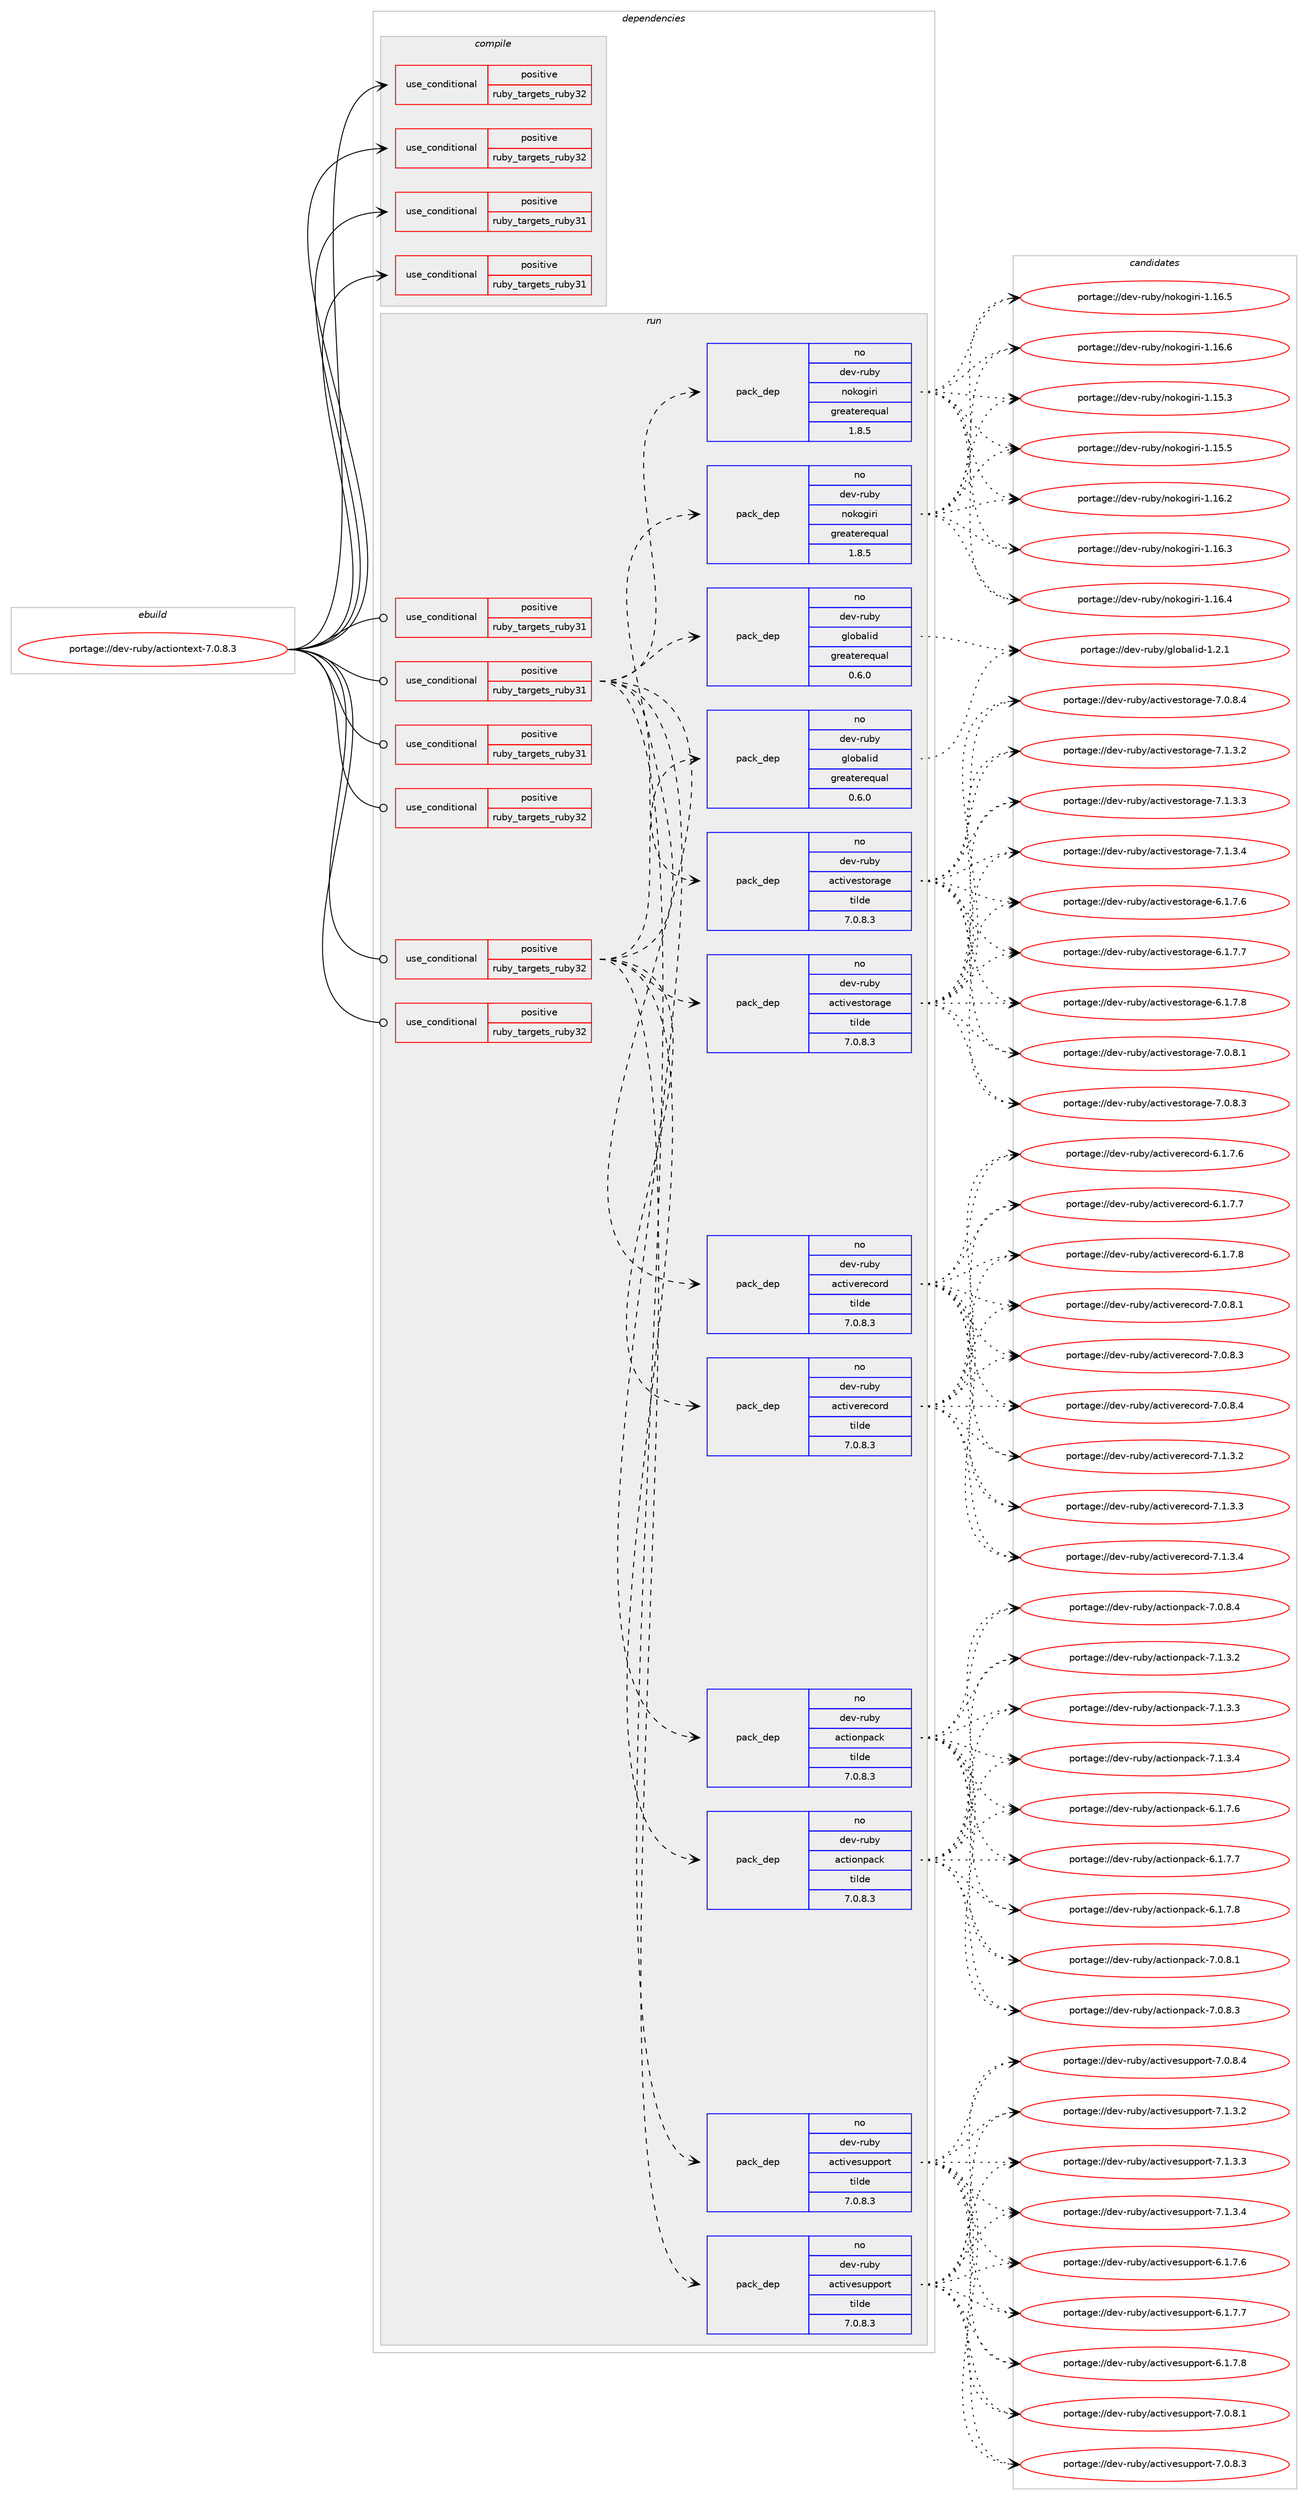 digraph prolog {

# *************
# Graph options
# *************

newrank=true;
concentrate=true;
compound=true;
graph [rankdir=LR,fontname=Helvetica,fontsize=10,ranksep=1.5];#, ranksep=2.5, nodesep=0.2];
edge  [arrowhead=vee];
node  [fontname=Helvetica,fontsize=10];

# **********
# The ebuild
# **********

subgraph cluster_leftcol {
color=gray;
rank=same;
label=<<i>ebuild</i>>;
id [label="portage://dev-ruby/actiontext-7.0.8.3", color=red, width=4, href="../dev-ruby/actiontext-7.0.8.3.svg"];
}

# ****************
# The dependencies
# ****************

subgraph cluster_midcol {
color=gray;
label=<<i>dependencies</i>>;
subgraph cluster_compile {
fillcolor="#eeeeee";
style=filled;
label=<<i>compile</i>>;
subgraph cond42031 {
dependency88148 [label=<<TABLE BORDER="0" CELLBORDER="1" CELLSPACING="0" CELLPADDING="4"><TR><TD ROWSPAN="3" CELLPADDING="10">use_conditional</TD></TR><TR><TD>positive</TD></TR><TR><TD>ruby_targets_ruby31</TD></TR></TABLE>>, shape=none, color=red];
# *** BEGIN UNKNOWN DEPENDENCY TYPE (TODO) ***
# dependency88148 -> package_dependency(portage://dev-ruby/actiontext-7.0.8.3,install,no,dev-lang,ruby,none,[,,],[slot(3.1)],[])
# *** END UNKNOWN DEPENDENCY TYPE (TODO) ***

}
id:e -> dependency88148:w [weight=20,style="solid",arrowhead="vee"];
subgraph cond42032 {
dependency88149 [label=<<TABLE BORDER="0" CELLBORDER="1" CELLSPACING="0" CELLPADDING="4"><TR><TD ROWSPAN="3" CELLPADDING="10">use_conditional</TD></TR><TR><TD>positive</TD></TR><TR><TD>ruby_targets_ruby31</TD></TR></TABLE>>, shape=none, color=red];
# *** BEGIN UNKNOWN DEPENDENCY TYPE (TODO) ***
# dependency88149 -> package_dependency(portage://dev-ruby/actiontext-7.0.8.3,install,no,virtual,rubygems,none,[,,],[],[use(enable(ruby_targets_ruby31),negative)])
# *** END UNKNOWN DEPENDENCY TYPE (TODO) ***

}
id:e -> dependency88149:w [weight=20,style="solid",arrowhead="vee"];
subgraph cond42033 {
dependency88150 [label=<<TABLE BORDER="0" CELLBORDER="1" CELLSPACING="0" CELLPADDING="4"><TR><TD ROWSPAN="3" CELLPADDING="10">use_conditional</TD></TR><TR><TD>positive</TD></TR><TR><TD>ruby_targets_ruby32</TD></TR></TABLE>>, shape=none, color=red];
# *** BEGIN UNKNOWN DEPENDENCY TYPE (TODO) ***
# dependency88150 -> package_dependency(portage://dev-ruby/actiontext-7.0.8.3,install,no,dev-lang,ruby,none,[,,],[slot(3.2)],[])
# *** END UNKNOWN DEPENDENCY TYPE (TODO) ***

}
id:e -> dependency88150:w [weight=20,style="solid",arrowhead="vee"];
subgraph cond42034 {
dependency88151 [label=<<TABLE BORDER="0" CELLBORDER="1" CELLSPACING="0" CELLPADDING="4"><TR><TD ROWSPAN="3" CELLPADDING="10">use_conditional</TD></TR><TR><TD>positive</TD></TR><TR><TD>ruby_targets_ruby32</TD></TR></TABLE>>, shape=none, color=red];
# *** BEGIN UNKNOWN DEPENDENCY TYPE (TODO) ***
# dependency88151 -> package_dependency(portage://dev-ruby/actiontext-7.0.8.3,install,no,virtual,rubygems,none,[,,],[],[use(enable(ruby_targets_ruby32),negative)])
# *** END UNKNOWN DEPENDENCY TYPE (TODO) ***

}
id:e -> dependency88151:w [weight=20,style="solid",arrowhead="vee"];
}
subgraph cluster_compileandrun {
fillcolor="#eeeeee";
style=filled;
label=<<i>compile and run</i>>;
}
subgraph cluster_run {
fillcolor="#eeeeee";
style=filled;
label=<<i>run</i>>;
subgraph cond42035 {
dependency88152 [label=<<TABLE BORDER="0" CELLBORDER="1" CELLSPACING="0" CELLPADDING="4"><TR><TD ROWSPAN="3" CELLPADDING="10">use_conditional</TD></TR><TR><TD>positive</TD></TR><TR><TD>ruby_targets_ruby31</TD></TR></TABLE>>, shape=none, color=red];
# *** BEGIN UNKNOWN DEPENDENCY TYPE (TODO) ***
# dependency88152 -> package_dependency(portage://dev-ruby/actiontext-7.0.8.3,run,no,dev-lang,ruby,none,[,,],[slot(3.1)],[])
# *** END UNKNOWN DEPENDENCY TYPE (TODO) ***

}
id:e -> dependency88152:w [weight=20,style="solid",arrowhead="odot"];
subgraph cond42036 {
dependency88153 [label=<<TABLE BORDER="0" CELLBORDER="1" CELLSPACING="0" CELLPADDING="4"><TR><TD ROWSPAN="3" CELLPADDING="10">use_conditional</TD></TR><TR><TD>positive</TD></TR><TR><TD>ruby_targets_ruby31</TD></TR></TABLE>>, shape=none, color=red];
subgraph pack44873 {
dependency88154 [label=<<TABLE BORDER="0" CELLBORDER="1" CELLSPACING="0" CELLPADDING="4" WIDTH="220"><TR><TD ROWSPAN="6" CELLPADDING="30">pack_dep</TD></TR><TR><TD WIDTH="110">no</TD></TR><TR><TD>dev-ruby</TD></TR><TR><TD>actionpack</TD></TR><TR><TD>tilde</TD></TR><TR><TD>7.0.8.3</TD></TR></TABLE>>, shape=none, color=blue];
}
dependency88153:e -> dependency88154:w [weight=20,style="dashed",arrowhead="vee"];
subgraph pack44874 {
dependency88155 [label=<<TABLE BORDER="0" CELLBORDER="1" CELLSPACING="0" CELLPADDING="4" WIDTH="220"><TR><TD ROWSPAN="6" CELLPADDING="30">pack_dep</TD></TR><TR><TD WIDTH="110">no</TD></TR><TR><TD>dev-ruby</TD></TR><TR><TD>activerecord</TD></TR><TR><TD>tilde</TD></TR><TR><TD>7.0.8.3</TD></TR></TABLE>>, shape=none, color=blue];
}
dependency88153:e -> dependency88155:w [weight=20,style="dashed",arrowhead="vee"];
subgraph pack44875 {
dependency88156 [label=<<TABLE BORDER="0" CELLBORDER="1" CELLSPACING="0" CELLPADDING="4" WIDTH="220"><TR><TD ROWSPAN="6" CELLPADDING="30">pack_dep</TD></TR><TR><TD WIDTH="110">no</TD></TR><TR><TD>dev-ruby</TD></TR><TR><TD>activestorage</TD></TR><TR><TD>tilde</TD></TR><TR><TD>7.0.8.3</TD></TR></TABLE>>, shape=none, color=blue];
}
dependency88153:e -> dependency88156:w [weight=20,style="dashed",arrowhead="vee"];
subgraph pack44876 {
dependency88157 [label=<<TABLE BORDER="0" CELLBORDER="1" CELLSPACING="0" CELLPADDING="4" WIDTH="220"><TR><TD ROWSPAN="6" CELLPADDING="30">pack_dep</TD></TR><TR><TD WIDTH="110">no</TD></TR><TR><TD>dev-ruby</TD></TR><TR><TD>activesupport</TD></TR><TR><TD>tilde</TD></TR><TR><TD>7.0.8.3</TD></TR></TABLE>>, shape=none, color=blue];
}
dependency88153:e -> dependency88157:w [weight=20,style="dashed",arrowhead="vee"];
subgraph pack44877 {
dependency88158 [label=<<TABLE BORDER="0" CELLBORDER="1" CELLSPACING="0" CELLPADDING="4" WIDTH="220"><TR><TD ROWSPAN="6" CELLPADDING="30">pack_dep</TD></TR><TR><TD WIDTH="110">no</TD></TR><TR><TD>dev-ruby</TD></TR><TR><TD>globalid</TD></TR><TR><TD>greaterequal</TD></TR><TR><TD>0.6.0</TD></TR></TABLE>>, shape=none, color=blue];
}
dependency88153:e -> dependency88158:w [weight=20,style="dashed",arrowhead="vee"];
subgraph pack44878 {
dependency88159 [label=<<TABLE BORDER="0" CELLBORDER="1" CELLSPACING="0" CELLPADDING="4" WIDTH="220"><TR><TD ROWSPAN="6" CELLPADDING="30">pack_dep</TD></TR><TR><TD WIDTH="110">no</TD></TR><TR><TD>dev-ruby</TD></TR><TR><TD>nokogiri</TD></TR><TR><TD>greaterequal</TD></TR><TR><TD>1.8.5</TD></TR></TABLE>>, shape=none, color=blue];
}
dependency88153:e -> dependency88159:w [weight=20,style="dashed",arrowhead="vee"];
}
id:e -> dependency88153:w [weight=20,style="solid",arrowhead="odot"];
subgraph cond42037 {
dependency88160 [label=<<TABLE BORDER="0" CELLBORDER="1" CELLSPACING="0" CELLPADDING="4"><TR><TD ROWSPAN="3" CELLPADDING="10">use_conditional</TD></TR><TR><TD>positive</TD></TR><TR><TD>ruby_targets_ruby31</TD></TR></TABLE>>, shape=none, color=red];
# *** BEGIN UNKNOWN DEPENDENCY TYPE (TODO) ***
# dependency88160 -> package_dependency(portage://dev-ruby/actiontext-7.0.8.3,run,no,virtual,rubygems,none,[,,],[],[use(enable(ruby_targets_ruby31),negative)])
# *** END UNKNOWN DEPENDENCY TYPE (TODO) ***

}
id:e -> dependency88160:w [weight=20,style="solid",arrowhead="odot"];
subgraph cond42038 {
dependency88161 [label=<<TABLE BORDER="0" CELLBORDER="1" CELLSPACING="0" CELLPADDING="4"><TR><TD ROWSPAN="3" CELLPADDING="10">use_conditional</TD></TR><TR><TD>positive</TD></TR><TR><TD>ruby_targets_ruby32</TD></TR></TABLE>>, shape=none, color=red];
# *** BEGIN UNKNOWN DEPENDENCY TYPE (TODO) ***
# dependency88161 -> package_dependency(portage://dev-ruby/actiontext-7.0.8.3,run,no,dev-lang,ruby,none,[,,],[slot(3.2)],[])
# *** END UNKNOWN DEPENDENCY TYPE (TODO) ***

}
id:e -> dependency88161:w [weight=20,style="solid",arrowhead="odot"];
subgraph cond42039 {
dependency88162 [label=<<TABLE BORDER="0" CELLBORDER="1" CELLSPACING="0" CELLPADDING="4"><TR><TD ROWSPAN="3" CELLPADDING="10">use_conditional</TD></TR><TR><TD>positive</TD></TR><TR><TD>ruby_targets_ruby32</TD></TR></TABLE>>, shape=none, color=red];
subgraph pack44879 {
dependency88163 [label=<<TABLE BORDER="0" CELLBORDER="1" CELLSPACING="0" CELLPADDING="4" WIDTH="220"><TR><TD ROWSPAN="6" CELLPADDING="30">pack_dep</TD></TR><TR><TD WIDTH="110">no</TD></TR><TR><TD>dev-ruby</TD></TR><TR><TD>actionpack</TD></TR><TR><TD>tilde</TD></TR><TR><TD>7.0.8.3</TD></TR></TABLE>>, shape=none, color=blue];
}
dependency88162:e -> dependency88163:w [weight=20,style="dashed",arrowhead="vee"];
subgraph pack44880 {
dependency88164 [label=<<TABLE BORDER="0" CELLBORDER="1" CELLSPACING="0" CELLPADDING="4" WIDTH="220"><TR><TD ROWSPAN="6" CELLPADDING="30">pack_dep</TD></TR><TR><TD WIDTH="110">no</TD></TR><TR><TD>dev-ruby</TD></TR><TR><TD>activerecord</TD></TR><TR><TD>tilde</TD></TR><TR><TD>7.0.8.3</TD></TR></TABLE>>, shape=none, color=blue];
}
dependency88162:e -> dependency88164:w [weight=20,style="dashed",arrowhead="vee"];
subgraph pack44881 {
dependency88165 [label=<<TABLE BORDER="0" CELLBORDER="1" CELLSPACING="0" CELLPADDING="4" WIDTH="220"><TR><TD ROWSPAN="6" CELLPADDING="30">pack_dep</TD></TR><TR><TD WIDTH="110">no</TD></TR><TR><TD>dev-ruby</TD></TR><TR><TD>activestorage</TD></TR><TR><TD>tilde</TD></TR><TR><TD>7.0.8.3</TD></TR></TABLE>>, shape=none, color=blue];
}
dependency88162:e -> dependency88165:w [weight=20,style="dashed",arrowhead="vee"];
subgraph pack44882 {
dependency88166 [label=<<TABLE BORDER="0" CELLBORDER="1" CELLSPACING="0" CELLPADDING="4" WIDTH="220"><TR><TD ROWSPAN="6" CELLPADDING="30">pack_dep</TD></TR><TR><TD WIDTH="110">no</TD></TR><TR><TD>dev-ruby</TD></TR><TR><TD>activesupport</TD></TR><TR><TD>tilde</TD></TR><TR><TD>7.0.8.3</TD></TR></TABLE>>, shape=none, color=blue];
}
dependency88162:e -> dependency88166:w [weight=20,style="dashed",arrowhead="vee"];
subgraph pack44883 {
dependency88167 [label=<<TABLE BORDER="0" CELLBORDER="1" CELLSPACING="0" CELLPADDING="4" WIDTH="220"><TR><TD ROWSPAN="6" CELLPADDING="30">pack_dep</TD></TR><TR><TD WIDTH="110">no</TD></TR><TR><TD>dev-ruby</TD></TR><TR><TD>globalid</TD></TR><TR><TD>greaterequal</TD></TR><TR><TD>0.6.0</TD></TR></TABLE>>, shape=none, color=blue];
}
dependency88162:e -> dependency88167:w [weight=20,style="dashed",arrowhead="vee"];
subgraph pack44884 {
dependency88168 [label=<<TABLE BORDER="0" CELLBORDER="1" CELLSPACING="0" CELLPADDING="4" WIDTH="220"><TR><TD ROWSPAN="6" CELLPADDING="30">pack_dep</TD></TR><TR><TD WIDTH="110">no</TD></TR><TR><TD>dev-ruby</TD></TR><TR><TD>nokogiri</TD></TR><TR><TD>greaterequal</TD></TR><TR><TD>1.8.5</TD></TR></TABLE>>, shape=none, color=blue];
}
dependency88162:e -> dependency88168:w [weight=20,style="dashed",arrowhead="vee"];
}
id:e -> dependency88162:w [weight=20,style="solid",arrowhead="odot"];
subgraph cond42040 {
dependency88169 [label=<<TABLE BORDER="0" CELLBORDER="1" CELLSPACING="0" CELLPADDING="4"><TR><TD ROWSPAN="3" CELLPADDING="10">use_conditional</TD></TR><TR><TD>positive</TD></TR><TR><TD>ruby_targets_ruby32</TD></TR></TABLE>>, shape=none, color=red];
# *** BEGIN UNKNOWN DEPENDENCY TYPE (TODO) ***
# dependency88169 -> package_dependency(portage://dev-ruby/actiontext-7.0.8.3,run,no,virtual,rubygems,none,[,,],[],[use(enable(ruby_targets_ruby32),negative)])
# *** END UNKNOWN DEPENDENCY TYPE (TODO) ***

}
id:e -> dependency88169:w [weight=20,style="solid",arrowhead="odot"];
}
}

# **************
# The candidates
# **************

subgraph cluster_choices {
rank=same;
color=gray;
label=<<i>candidates</i>>;

subgraph choice44873 {
color=black;
nodesep=1;
choice100101118451141179812147979911610511111011297991074554464946554654 [label="portage://dev-ruby/actionpack-6.1.7.6", color=red, width=4,href="../dev-ruby/actionpack-6.1.7.6.svg"];
choice100101118451141179812147979911610511111011297991074554464946554655 [label="portage://dev-ruby/actionpack-6.1.7.7", color=red, width=4,href="../dev-ruby/actionpack-6.1.7.7.svg"];
choice100101118451141179812147979911610511111011297991074554464946554656 [label="portage://dev-ruby/actionpack-6.1.7.8", color=red, width=4,href="../dev-ruby/actionpack-6.1.7.8.svg"];
choice100101118451141179812147979911610511111011297991074555464846564649 [label="portage://dev-ruby/actionpack-7.0.8.1", color=red, width=4,href="../dev-ruby/actionpack-7.0.8.1.svg"];
choice100101118451141179812147979911610511111011297991074555464846564651 [label="portage://dev-ruby/actionpack-7.0.8.3", color=red, width=4,href="../dev-ruby/actionpack-7.0.8.3.svg"];
choice100101118451141179812147979911610511111011297991074555464846564652 [label="portage://dev-ruby/actionpack-7.0.8.4", color=red, width=4,href="../dev-ruby/actionpack-7.0.8.4.svg"];
choice100101118451141179812147979911610511111011297991074555464946514650 [label="portage://dev-ruby/actionpack-7.1.3.2", color=red, width=4,href="../dev-ruby/actionpack-7.1.3.2.svg"];
choice100101118451141179812147979911610511111011297991074555464946514651 [label="portage://dev-ruby/actionpack-7.1.3.3", color=red, width=4,href="../dev-ruby/actionpack-7.1.3.3.svg"];
choice100101118451141179812147979911610511111011297991074555464946514652 [label="portage://dev-ruby/actionpack-7.1.3.4", color=red, width=4,href="../dev-ruby/actionpack-7.1.3.4.svg"];
dependency88154:e -> choice100101118451141179812147979911610511111011297991074554464946554654:w [style=dotted,weight="100"];
dependency88154:e -> choice100101118451141179812147979911610511111011297991074554464946554655:w [style=dotted,weight="100"];
dependency88154:e -> choice100101118451141179812147979911610511111011297991074554464946554656:w [style=dotted,weight="100"];
dependency88154:e -> choice100101118451141179812147979911610511111011297991074555464846564649:w [style=dotted,weight="100"];
dependency88154:e -> choice100101118451141179812147979911610511111011297991074555464846564651:w [style=dotted,weight="100"];
dependency88154:e -> choice100101118451141179812147979911610511111011297991074555464846564652:w [style=dotted,weight="100"];
dependency88154:e -> choice100101118451141179812147979911610511111011297991074555464946514650:w [style=dotted,weight="100"];
dependency88154:e -> choice100101118451141179812147979911610511111011297991074555464946514651:w [style=dotted,weight="100"];
dependency88154:e -> choice100101118451141179812147979911610511111011297991074555464946514652:w [style=dotted,weight="100"];
}
subgraph choice44874 {
color=black;
nodesep=1;
choice1001011184511411798121479799116105118101114101991111141004554464946554654 [label="portage://dev-ruby/activerecord-6.1.7.6", color=red, width=4,href="../dev-ruby/activerecord-6.1.7.6.svg"];
choice1001011184511411798121479799116105118101114101991111141004554464946554655 [label="portage://dev-ruby/activerecord-6.1.7.7", color=red, width=4,href="../dev-ruby/activerecord-6.1.7.7.svg"];
choice1001011184511411798121479799116105118101114101991111141004554464946554656 [label="portage://dev-ruby/activerecord-6.1.7.8", color=red, width=4,href="../dev-ruby/activerecord-6.1.7.8.svg"];
choice1001011184511411798121479799116105118101114101991111141004555464846564649 [label="portage://dev-ruby/activerecord-7.0.8.1", color=red, width=4,href="../dev-ruby/activerecord-7.0.8.1.svg"];
choice1001011184511411798121479799116105118101114101991111141004555464846564651 [label="portage://dev-ruby/activerecord-7.0.8.3", color=red, width=4,href="../dev-ruby/activerecord-7.0.8.3.svg"];
choice1001011184511411798121479799116105118101114101991111141004555464846564652 [label="portage://dev-ruby/activerecord-7.0.8.4", color=red, width=4,href="../dev-ruby/activerecord-7.0.8.4.svg"];
choice1001011184511411798121479799116105118101114101991111141004555464946514650 [label="portage://dev-ruby/activerecord-7.1.3.2", color=red, width=4,href="../dev-ruby/activerecord-7.1.3.2.svg"];
choice1001011184511411798121479799116105118101114101991111141004555464946514651 [label="portage://dev-ruby/activerecord-7.1.3.3", color=red, width=4,href="../dev-ruby/activerecord-7.1.3.3.svg"];
choice1001011184511411798121479799116105118101114101991111141004555464946514652 [label="portage://dev-ruby/activerecord-7.1.3.4", color=red, width=4,href="../dev-ruby/activerecord-7.1.3.4.svg"];
dependency88155:e -> choice1001011184511411798121479799116105118101114101991111141004554464946554654:w [style=dotted,weight="100"];
dependency88155:e -> choice1001011184511411798121479799116105118101114101991111141004554464946554655:w [style=dotted,weight="100"];
dependency88155:e -> choice1001011184511411798121479799116105118101114101991111141004554464946554656:w [style=dotted,weight="100"];
dependency88155:e -> choice1001011184511411798121479799116105118101114101991111141004555464846564649:w [style=dotted,weight="100"];
dependency88155:e -> choice1001011184511411798121479799116105118101114101991111141004555464846564651:w [style=dotted,weight="100"];
dependency88155:e -> choice1001011184511411798121479799116105118101114101991111141004555464846564652:w [style=dotted,weight="100"];
dependency88155:e -> choice1001011184511411798121479799116105118101114101991111141004555464946514650:w [style=dotted,weight="100"];
dependency88155:e -> choice1001011184511411798121479799116105118101114101991111141004555464946514651:w [style=dotted,weight="100"];
dependency88155:e -> choice1001011184511411798121479799116105118101114101991111141004555464946514652:w [style=dotted,weight="100"];
}
subgraph choice44875 {
color=black;
nodesep=1;
choice1001011184511411798121479799116105118101115116111114971031014554464946554654 [label="portage://dev-ruby/activestorage-6.1.7.6", color=red, width=4,href="../dev-ruby/activestorage-6.1.7.6.svg"];
choice1001011184511411798121479799116105118101115116111114971031014554464946554655 [label="portage://dev-ruby/activestorage-6.1.7.7", color=red, width=4,href="../dev-ruby/activestorage-6.1.7.7.svg"];
choice1001011184511411798121479799116105118101115116111114971031014554464946554656 [label="portage://dev-ruby/activestorage-6.1.7.8", color=red, width=4,href="../dev-ruby/activestorage-6.1.7.8.svg"];
choice1001011184511411798121479799116105118101115116111114971031014555464846564649 [label="portage://dev-ruby/activestorage-7.0.8.1", color=red, width=4,href="../dev-ruby/activestorage-7.0.8.1.svg"];
choice1001011184511411798121479799116105118101115116111114971031014555464846564651 [label="portage://dev-ruby/activestorage-7.0.8.3", color=red, width=4,href="../dev-ruby/activestorage-7.0.8.3.svg"];
choice1001011184511411798121479799116105118101115116111114971031014555464846564652 [label="portage://dev-ruby/activestorage-7.0.8.4", color=red, width=4,href="../dev-ruby/activestorage-7.0.8.4.svg"];
choice1001011184511411798121479799116105118101115116111114971031014555464946514650 [label="portage://dev-ruby/activestorage-7.1.3.2", color=red, width=4,href="../dev-ruby/activestorage-7.1.3.2.svg"];
choice1001011184511411798121479799116105118101115116111114971031014555464946514651 [label="portage://dev-ruby/activestorage-7.1.3.3", color=red, width=4,href="../dev-ruby/activestorage-7.1.3.3.svg"];
choice1001011184511411798121479799116105118101115116111114971031014555464946514652 [label="portage://dev-ruby/activestorage-7.1.3.4", color=red, width=4,href="../dev-ruby/activestorage-7.1.3.4.svg"];
dependency88156:e -> choice1001011184511411798121479799116105118101115116111114971031014554464946554654:w [style=dotted,weight="100"];
dependency88156:e -> choice1001011184511411798121479799116105118101115116111114971031014554464946554655:w [style=dotted,weight="100"];
dependency88156:e -> choice1001011184511411798121479799116105118101115116111114971031014554464946554656:w [style=dotted,weight="100"];
dependency88156:e -> choice1001011184511411798121479799116105118101115116111114971031014555464846564649:w [style=dotted,weight="100"];
dependency88156:e -> choice1001011184511411798121479799116105118101115116111114971031014555464846564651:w [style=dotted,weight="100"];
dependency88156:e -> choice1001011184511411798121479799116105118101115116111114971031014555464846564652:w [style=dotted,weight="100"];
dependency88156:e -> choice1001011184511411798121479799116105118101115116111114971031014555464946514650:w [style=dotted,weight="100"];
dependency88156:e -> choice1001011184511411798121479799116105118101115116111114971031014555464946514651:w [style=dotted,weight="100"];
dependency88156:e -> choice1001011184511411798121479799116105118101115116111114971031014555464946514652:w [style=dotted,weight="100"];
}
subgraph choice44876 {
color=black;
nodesep=1;
choice10010111845114117981214797991161051181011151171121121111141164554464946554654 [label="portage://dev-ruby/activesupport-6.1.7.6", color=red, width=4,href="../dev-ruby/activesupport-6.1.7.6.svg"];
choice10010111845114117981214797991161051181011151171121121111141164554464946554655 [label="portage://dev-ruby/activesupport-6.1.7.7", color=red, width=4,href="../dev-ruby/activesupport-6.1.7.7.svg"];
choice10010111845114117981214797991161051181011151171121121111141164554464946554656 [label="portage://dev-ruby/activesupport-6.1.7.8", color=red, width=4,href="../dev-ruby/activesupport-6.1.7.8.svg"];
choice10010111845114117981214797991161051181011151171121121111141164555464846564649 [label="portage://dev-ruby/activesupport-7.0.8.1", color=red, width=4,href="../dev-ruby/activesupport-7.0.8.1.svg"];
choice10010111845114117981214797991161051181011151171121121111141164555464846564651 [label="portage://dev-ruby/activesupport-7.0.8.3", color=red, width=4,href="../dev-ruby/activesupport-7.0.8.3.svg"];
choice10010111845114117981214797991161051181011151171121121111141164555464846564652 [label="portage://dev-ruby/activesupport-7.0.8.4", color=red, width=4,href="../dev-ruby/activesupport-7.0.8.4.svg"];
choice10010111845114117981214797991161051181011151171121121111141164555464946514650 [label="portage://dev-ruby/activesupport-7.1.3.2", color=red, width=4,href="../dev-ruby/activesupport-7.1.3.2.svg"];
choice10010111845114117981214797991161051181011151171121121111141164555464946514651 [label="portage://dev-ruby/activesupport-7.1.3.3", color=red, width=4,href="../dev-ruby/activesupport-7.1.3.3.svg"];
choice10010111845114117981214797991161051181011151171121121111141164555464946514652 [label="portage://dev-ruby/activesupport-7.1.3.4", color=red, width=4,href="../dev-ruby/activesupport-7.1.3.4.svg"];
dependency88157:e -> choice10010111845114117981214797991161051181011151171121121111141164554464946554654:w [style=dotted,weight="100"];
dependency88157:e -> choice10010111845114117981214797991161051181011151171121121111141164554464946554655:w [style=dotted,weight="100"];
dependency88157:e -> choice10010111845114117981214797991161051181011151171121121111141164554464946554656:w [style=dotted,weight="100"];
dependency88157:e -> choice10010111845114117981214797991161051181011151171121121111141164555464846564649:w [style=dotted,weight="100"];
dependency88157:e -> choice10010111845114117981214797991161051181011151171121121111141164555464846564651:w [style=dotted,weight="100"];
dependency88157:e -> choice10010111845114117981214797991161051181011151171121121111141164555464846564652:w [style=dotted,weight="100"];
dependency88157:e -> choice10010111845114117981214797991161051181011151171121121111141164555464946514650:w [style=dotted,weight="100"];
dependency88157:e -> choice10010111845114117981214797991161051181011151171121121111141164555464946514651:w [style=dotted,weight="100"];
dependency88157:e -> choice10010111845114117981214797991161051181011151171121121111141164555464946514652:w [style=dotted,weight="100"];
}
subgraph choice44877 {
color=black;
nodesep=1;
choice1001011184511411798121471031081119897108105100454946504649 [label="portage://dev-ruby/globalid-1.2.1", color=red, width=4,href="../dev-ruby/globalid-1.2.1.svg"];
dependency88158:e -> choice1001011184511411798121471031081119897108105100454946504649:w [style=dotted,weight="100"];
}
subgraph choice44878 {
color=black;
nodesep=1;
choice10010111845114117981214711011110711110310511410545494649534651 [label="portage://dev-ruby/nokogiri-1.15.3", color=red, width=4,href="../dev-ruby/nokogiri-1.15.3.svg"];
choice10010111845114117981214711011110711110310511410545494649534653 [label="portage://dev-ruby/nokogiri-1.15.5", color=red, width=4,href="../dev-ruby/nokogiri-1.15.5.svg"];
choice10010111845114117981214711011110711110310511410545494649544650 [label="portage://dev-ruby/nokogiri-1.16.2", color=red, width=4,href="../dev-ruby/nokogiri-1.16.2.svg"];
choice10010111845114117981214711011110711110310511410545494649544651 [label="portage://dev-ruby/nokogiri-1.16.3", color=red, width=4,href="../dev-ruby/nokogiri-1.16.3.svg"];
choice10010111845114117981214711011110711110310511410545494649544652 [label="portage://dev-ruby/nokogiri-1.16.4", color=red, width=4,href="../dev-ruby/nokogiri-1.16.4.svg"];
choice10010111845114117981214711011110711110310511410545494649544653 [label="portage://dev-ruby/nokogiri-1.16.5", color=red, width=4,href="../dev-ruby/nokogiri-1.16.5.svg"];
choice10010111845114117981214711011110711110310511410545494649544654 [label="portage://dev-ruby/nokogiri-1.16.6", color=red, width=4,href="../dev-ruby/nokogiri-1.16.6.svg"];
dependency88159:e -> choice10010111845114117981214711011110711110310511410545494649534651:w [style=dotted,weight="100"];
dependency88159:e -> choice10010111845114117981214711011110711110310511410545494649534653:w [style=dotted,weight="100"];
dependency88159:e -> choice10010111845114117981214711011110711110310511410545494649544650:w [style=dotted,weight="100"];
dependency88159:e -> choice10010111845114117981214711011110711110310511410545494649544651:w [style=dotted,weight="100"];
dependency88159:e -> choice10010111845114117981214711011110711110310511410545494649544652:w [style=dotted,weight="100"];
dependency88159:e -> choice10010111845114117981214711011110711110310511410545494649544653:w [style=dotted,weight="100"];
dependency88159:e -> choice10010111845114117981214711011110711110310511410545494649544654:w [style=dotted,weight="100"];
}
subgraph choice44879 {
color=black;
nodesep=1;
choice100101118451141179812147979911610511111011297991074554464946554654 [label="portage://dev-ruby/actionpack-6.1.7.6", color=red, width=4,href="../dev-ruby/actionpack-6.1.7.6.svg"];
choice100101118451141179812147979911610511111011297991074554464946554655 [label="portage://dev-ruby/actionpack-6.1.7.7", color=red, width=4,href="../dev-ruby/actionpack-6.1.7.7.svg"];
choice100101118451141179812147979911610511111011297991074554464946554656 [label="portage://dev-ruby/actionpack-6.1.7.8", color=red, width=4,href="../dev-ruby/actionpack-6.1.7.8.svg"];
choice100101118451141179812147979911610511111011297991074555464846564649 [label="portage://dev-ruby/actionpack-7.0.8.1", color=red, width=4,href="../dev-ruby/actionpack-7.0.8.1.svg"];
choice100101118451141179812147979911610511111011297991074555464846564651 [label="portage://dev-ruby/actionpack-7.0.8.3", color=red, width=4,href="../dev-ruby/actionpack-7.0.8.3.svg"];
choice100101118451141179812147979911610511111011297991074555464846564652 [label="portage://dev-ruby/actionpack-7.0.8.4", color=red, width=4,href="../dev-ruby/actionpack-7.0.8.4.svg"];
choice100101118451141179812147979911610511111011297991074555464946514650 [label="portage://dev-ruby/actionpack-7.1.3.2", color=red, width=4,href="../dev-ruby/actionpack-7.1.3.2.svg"];
choice100101118451141179812147979911610511111011297991074555464946514651 [label="portage://dev-ruby/actionpack-7.1.3.3", color=red, width=4,href="../dev-ruby/actionpack-7.1.3.3.svg"];
choice100101118451141179812147979911610511111011297991074555464946514652 [label="portage://dev-ruby/actionpack-7.1.3.4", color=red, width=4,href="../dev-ruby/actionpack-7.1.3.4.svg"];
dependency88163:e -> choice100101118451141179812147979911610511111011297991074554464946554654:w [style=dotted,weight="100"];
dependency88163:e -> choice100101118451141179812147979911610511111011297991074554464946554655:w [style=dotted,weight="100"];
dependency88163:e -> choice100101118451141179812147979911610511111011297991074554464946554656:w [style=dotted,weight="100"];
dependency88163:e -> choice100101118451141179812147979911610511111011297991074555464846564649:w [style=dotted,weight="100"];
dependency88163:e -> choice100101118451141179812147979911610511111011297991074555464846564651:w [style=dotted,weight="100"];
dependency88163:e -> choice100101118451141179812147979911610511111011297991074555464846564652:w [style=dotted,weight="100"];
dependency88163:e -> choice100101118451141179812147979911610511111011297991074555464946514650:w [style=dotted,weight="100"];
dependency88163:e -> choice100101118451141179812147979911610511111011297991074555464946514651:w [style=dotted,weight="100"];
dependency88163:e -> choice100101118451141179812147979911610511111011297991074555464946514652:w [style=dotted,weight="100"];
}
subgraph choice44880 {
color=black;
nodesep=1;
choice1001011184511411798121479799116105118101114101991111141004554464946554654 [label="portage://dev-ruby/activerecord-6.1.7.6", color=red, width=4,href="../dev-ruby/activerecord-6.1.7.6.svg"];
choice1001011184511411798121479799116105118101114101991111141004554464946554655 [label="portage://dev-ruby/activerecord-6.1.7.7", color=red, width=4,href="../dev-ruby/activerecord-6.1.7.7.svg"];
choice1001011184511411798121479799116105118101114101991111141004554464946554656 [label="portage://dev-ruby/activerecord-6.1.7.8", color=red, width=4,href="../dev-ruby/activerecord-6.1.7.8.svg"];
choice1001011184511411798121479799116105118101114101991111141004555464846564649 [label="portage://dev-ruby/activerecord-7.0.8.1", color=red, width=4,href="../dev-ruby/activerecord-7.0.8.1.svg"];
choice1001011184511411798121479799116105118101114101991111141004555464846564651 [label="portage://dev-ruby/activerecord-7.0.8.3", color=red, width=4,href="../dev-ruby/activerecord-7.0.8.3.svg"];
choice1001011184511411798121479799116105118101114101991111141004555464846564652 [label="portage://dev-ruby/activerecord-7.0.8.4", color=red, width=4,href="../dev-ruby/activerecord-7.0.8.4.svg"];
choice1001011184511411798121479799116105118101114101991111141004555464946514650 [label="portage://dev-ruby/activerecord-7.1.3.2", color=red, width=4,href="../dev-ruby/activerecord-7.1.3.2.svg"];
choice1001011184511411798121479799116105118101114101991111141004555464946514651 [label="portage://dev-ruby/activerecord-7.1.3.3", color=red, width=4,href="../dev-ruby/activerecord-7.1.3.3.svg"];
choice1001011184511411798121479799116105118101114101991111141004555464946514652 [label="portage://dev-ruby/activerecord-7.1.3.4", color=red, width=4,href="../dev-ruby/activerecord-7.1.3.4.svg"];
dependency88164:e -> choice1001011184511411798121479799116105118101114101991111141004554464946554654:w [style=dotted,weight="100"];
dependency88164:e -> choice1001011184511411798121479799116105118101114101991111141004554464946554655:w [style=dotted,weight="100"];
dependency88164:e -> choice1001011184511411798121479799116105118101114101991111141004554464946554656:w [style=dotted,weight="100"];
dependency88164:e -> choice1001011184511411798121479799116105118101114101991111141004555464846564649:w [style=dotted,weight="100"];
dependency88164:e -> choice1001011184511411798121479799116105118101114101991111141004555464846564651:w [style=dotted,weight="100"];
dependency88164:e -> choice1001011184511411798121479799116105118101114101991111141004555464846564652:w [style=dotted,weight="100"];
dependency88164:e -> choice1001011184511411798121479799116105118101114101991111141004555464946514650:w [style=dotted,weight="100"];
dependency88164:e -> choice1001011184511411798121479799116105118101114101991111141004555464946514651:w [style=dotted,weight="100"];
dependency88164:e -> choice1001011184511411798121479799116105118101114101991111141004555464946514652:w [style=dotted,weight="100"];
}
subgraph choice44881 {
color=black;
nodesep=1;
choice1001011184511411798121479799116105118101115116111114971031014554464946554654 [label="portage://dev-ruby/activestorage-6.1.7.6", color=red, width=4,href="../dev-ruby/activestorage-6.1.7.6.svg"];
choice1001011184511411798121479799116105118101115116111114971031014554464946554655 [label="portage://dev-ruby/activestorage-6.1.7.7", color=red, width=4,href="../dev-ruby/activestorage-6.1.7.7.svg"];
choice1001011184511411798121479799116105118101115116111114971031014554464946554656 [label="portage://dev-ruby/activestorage-6.1.7.8", color=red, width=4,href="../dev-ruby/activestorage-6.1.7.8.svg"];
choice1001011184511411798121479799116105118101115116111114971031014555464846564649 [label="portage://dev-ruby/activestorage-7.0.8.1", color=red, width=4,href="../dev-ruby/activestorage-7.0.8.1.svg"];
choice1001011184511411798121479799116105118101115116111114971031014555464846564651 [label="portage://dev-ruby/activestorage-7.0.8.3", color=red, width=4,href="../dev-ruby/activestorage-7.0.8.3.svg"];
choice1001011184511411798121479799116105118101115116111114971031014555464846564652 [label="portage://dev-ruby/activestorage-7.0.8.4", color=red, width=4,href="../dev-ruby/activestorage-7.0.8.4.svg"];
choice1001011184511411798121479799116105118101115116111114971031014555464946514650 [label="portage://dev-ruby/activestorage-7.1.3.2", color=red, width=4,href="../dev-ruby/activestorage-7.1.3.2.svg"];
choice1001011184511411798121479799116105118101115116111114971031014555464946514651 [label="portage://dev-ruby/activestorage-7.1.3.3", color=red, width=4,href="../dev-ruby/activestorage-7.1.3.3.svg"];
choice1001011184511411798121479799116105118101115116111114971031014555464946514652 [label="portage://dev-ruby/activestorage-7.1.3.4", color=red, width=4,href="../dev-ruby/activestorage-7.1.3.4.svg"];
dependency88165:e -> choice1001011184511411798121479799116105118101115116111114971031014554464946554654:w [style=dotted,weight="100"];
dependency88165:e -> choice1001011184511411798121479799116105118101115116111114971031014554464946554655:w [style=dotted,weight="100"];
dependency88165:e -> choice1001011184511411798121479799116105118101115116111114971031014554464946554656:w [style=dotted,weight="100"];
dependency88165:e -> choice1001011184511411798121479799116105118101115116111114971031014555464846564649:w [style=dotted,weight="100"];
dependency88165:e -> choice1001011184511411798121479799116105118101115116111114971031014555464846564651:w [style=dotted,weight="100"];
dependency88165:e -> choice1001011184511411798121479799116105118101115116111114971031014555464846564652:w [style=dotted,weight="100"];
dependency88165:e -> choice1001011184511411798121479799116105118101115116111114971031014555464946514650:w [style=dotted,weight="100"];
dependency88165:e -> choice1001011184511411798121479799116105118101115116111114971031014555464946514651:w [style=dotted,weight="100"];
dependency88165:e -> choice1001011184511411798121479799116105118101115116111114971031014555464946514652:w [style=dotted,weight="100"];
}
subgraph choice44882 {
color=black;
nodesep=1;
choice10010111845114117981214797991161051181011151171121121111141164554464946554654 [label="portage://dev-ruby/activesupport-6.1.7.6", color=red, width=4,href="../dev-ruby/activesupport-6.1.7.6.svg"];
choice10010111845114117981214797991161051181011151171121121111141164554464946554655 [label="portage://dev-ruby/activesupport-6.1.7.7", color=red, width=4,href="../dev-ruby/activesupport-6.1.7.7.svg"];
choice10010111845114117981214797991161051181011151171121121111141164554464946554656 [label="portage://dev-ruby/activesupport-6.1.7.8", color=red, width=4,href="../dev-ruby/activesupport-6.1.7.8.svg"];
choice10010111845114117981214797991161051181011151171121121111141164555464846564649 [label="portage://dev-ruby/activesupport-7.0.8.1", color=red, width=4,href="../dev-ruby/activesupport-7.0.8.1.svg"];
choice10010111845114117981214797991161051181011151171121121111141164555464846564651 [label="portage://dev-ruby/activesupport-7.0.8.3", color=red, width=4,href="../dev-ruby/activesupport-7.0.8.3.svg"];
choice10010111845114117981214797991161051181011151171121121111141164555464846564652 [label="portage://dev-ruby/activesupport-7.0.8.4", color=red, width=4,href="../dev-ruby/activesupport-7.0.8.4.svg"];
choice10010111845114117981214797991161051181011151171121121111141164555464946514650 [label="portage://dev-ruby/activesupport-7.1.3.2", color=red, width=4,href="../dev-ruby/activesupport-7.1.3.2.svg"];
choice10010111845114117981214797991161051181011151171121121111141164555464946514651 [label="portage://dev-ruby/activesupport-7.1.3.3", color=red, width=4,href="../dev-ruby/activesupport-7.1.3.3.svg"];
choice10010111845114117981214797991161051181011151171121121111141164555464946514652 [label="portage://dev-ruby/activesupport-7.1.3.4", color=red, width=4,href="../dev-ruby/activesupport-7.1.3.4.svg"];
dependency88166:e -> choice10010111845114117981214797991161051181011151171121121111141164554464946554654:w [style=dotted,weight="100"];
dependency88166:e -> choice10010111845114117981214797991161051181011151171121121111141164554464946554655:w [style=dotted,weight="100"];
dependency88166:e -> choice10010111845114117981214797991161051181011151171121121111141164554464946554656:w [style=dotted,weight="100"];
dependency88166:e -> choice10010111845114117981214797991161051181011151171121121111141164555464846564649:w [style=dotted,weight="100"];
dependency88166:e -> choice10010111845114117981214797991161051181011151171121121111141164555464846564651:w [style=dotted,weight="100"];
dependency88166:e -> choice10010111845114117981214797991161051181011151171121121111141164555464846564652:w [style=dotted,weight="100"];
dependency88166:e -> choice10010111845114117981214797991161051181011151171121121111141164555464946514650:w [style=dotted,weight="100"];
dependency88166:e -> choice10010111845114117981214797991161051181011151171121121111141164555464946514651:w [style=dotted,weight="100"];
dependency88166:e -> choice10010111845114117981214797991161051181011151171121121111141164555464946514652:w [style=dotted,weight="100"];
}
subgraph choice44883 {
color=black;
nodesep=1;
choice1001011184511411798121471031081119897108105100454946504649 [label="portage://dev-ruby/globalid-1.2.1", color=red, width=4,href="../dev-ruby/globalid-1.2.1.svg"];
dependency88167:e -> choice1001011184511411798121471031081119897108105100454946504649:w [style=dotted,weight="100"];
}
subgraph choice44884 {
color=black;
nodesep=1;
choice10010111845114117981214711011110711110310511410545494649534651 [label="portage://dev-ruby/nokogiri-1.15.3", color=red, width=4,href="../dev-ruby/nokogiri-1.15.3.svg"];
choice10010111845114117981214711011110711110310511410545494649534653 [label="portage://dev-ruby/nokogiri-1.15.5", color=red, width=4,href="../dev-ruby/nokogiri-1.15.5.svg"];
choice10010111845114117981214711011110711110310511410545494649544650 [label="portage://dev-ruby/nokogiri-1.16.2", color=red, width=4,href="../dev-ruby/nokogiri-1.16.2.svg"];
choice10010111845114117981214711011110711110310511410545494649544651 [label="portage://dev-ruby/nokogiri-1.16.3", color=red, width=4,href="../dev-ruby/nokogiri-1.16.3.svg"];
choice10010111845114117981214711011110711110310511410545494649544652 [label="portage://dev-ruby/nokogiri-1.16.4", color=red, width=4,href="../dev-ruby/nokogiri-1.16.4.svg"];
choice10010111845114117981214711011110711110310511410545494649544653 [label="portage://dev-ruby/nokogiri-1.16.5", color=red, width=4,href="../dev-ruby/nokogiri-1.16.5.svg"];
choice10010111845114117981214711011110711110310511410545494649544654 [label="portage://dev-ruby/nokogiri-1.16.6", color=red, width=4,href="../dev-ruby/nokogiri-1.16.6.svg"];
dependency88168:e -> choice10010111845114117981214711011110711110310511410545494649534651:w [style=dotted,weight="100"];
dependency88168:e -> choice10010111845114117981214711011110711110310511410545494649534653:w [style=dotted,weight="100"];
dependency88168:e -> choice10010111845114117981214711011110711110310511410545494649544650:w [style=dotted,weight="100"];
dependency88168:e -> choice10010111845114117981214711011110711110310511410545494649544651:w [style=dotted,weight="100"];
dependency88168:e -> choice10010111845114117981214711011110711110310511410545494649544652:w [style=dotted,weight="100"];
dependency88168:e -> choice10010111845114117981214711011110711110310511410545494649544653:w [style=dotted,weight="100"];
dependency88168:e -> choice10010111845114117981214711011110711110310511410545494649544654:w [style=dotted,weight="100"];
}
}

}
